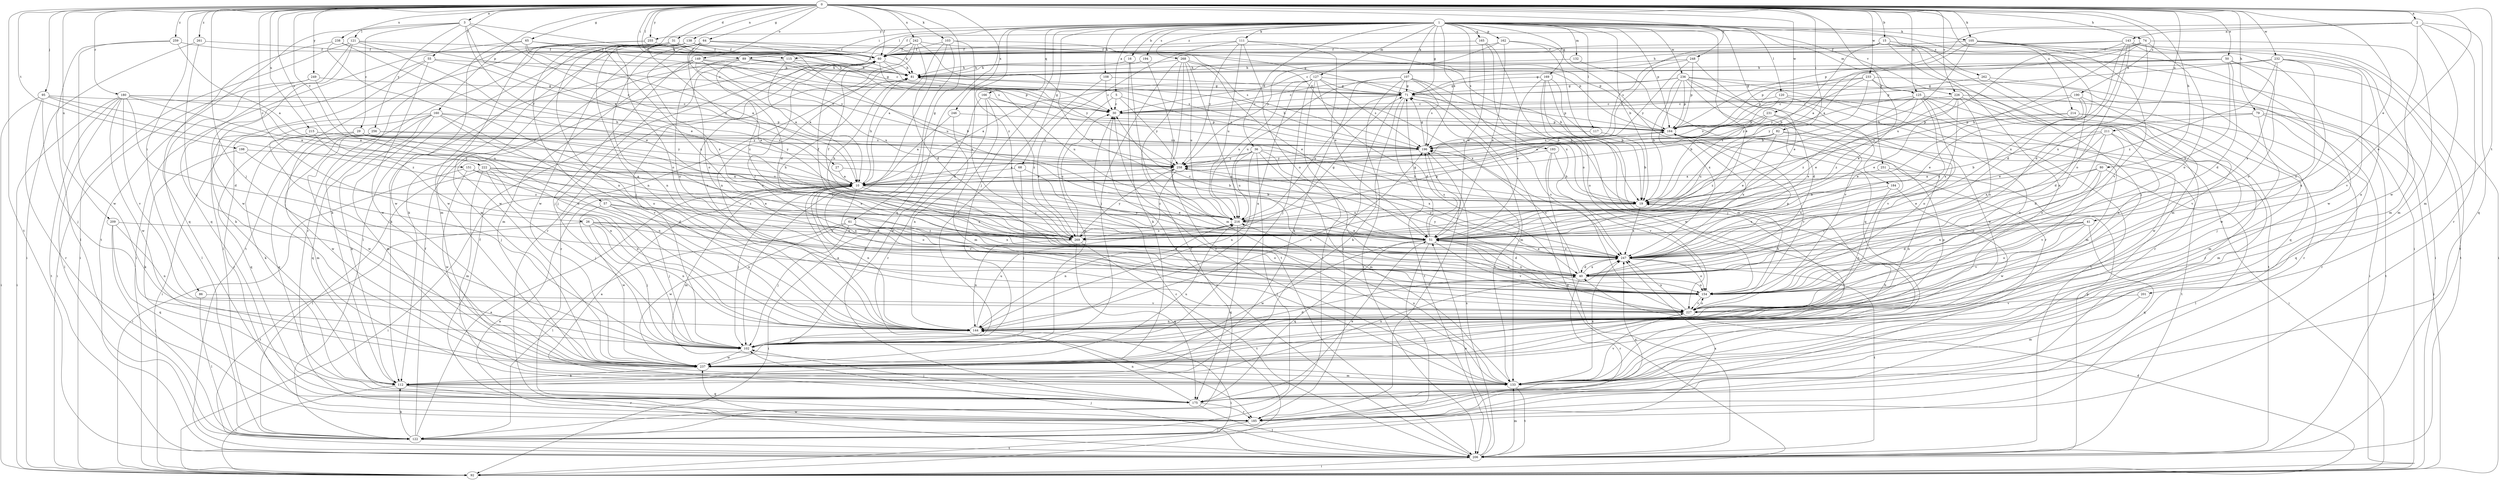strict digraph  {
0;
1;
2;
3;
5;
10;
15;
16;
19;
26;
27;
29;
30;
31;
36;
40;
41;
50;
51;
55;
57;
60;
61;
64;
65;
68;
71;
74;
79;
80;
81;
82;
86;
89;
92;
95;
102;
103;
105;
107;
108;
111;
112;
115;
117;
120;
121;
122;
125;
127;
132;
133;
138;
143;
144;
149;
151;
154;
160;
162;
164;
165;
166;
169;
175;
180;
184;
185;
190;
193;
194;
196;
198;
201;
206;
209;
211;
214;
215;
216;
222;
226;
227;
231;
232;
233;
236;
237;
238;
242;
246;
247;
248;
249;
251;
255;
256;
258;
259;
261;
262;
268;
269;
0 -> 2  [label=a];
0 -> 3  [label=a];
0 -> 15  [label=b];
0 -> 26  [label=c];
0 -> 31  [label=d];
0 -> 41  [label=e];
0 -> 50  [label=e];
0 -> 55  [label=f];
0 -> 57  [label=f];
0 -> 60  [label=f];
0 -> 61  [label=g];
0 -> 64  [label=g];
0 -> 65  [label=g];
0 -> 74  [label=h];
0 -> 79  [label=h];
0 -> 80  [label=h];
0 -> 82  [label=i];
0 -> 86  [label=i];
0 -> 89  [label=i];
0 -> 95  [label=j];
0 -> 102  [label=j];
0 -> 103  [label=k];
0 -> 105  [label=k];
0 -> 115  [label=l];
0 -> 125  [label=m];
0 -> 138  [label=n];
0 -> 149  [label=o];
0 -> 151  [label=o];
0 -> 154  [label=o];
0 -> 160  [label=p];
0 -> 180  [label=r];
0 -> 190  [label=s];
0 -> 198  [label=t];
0 -> 201  [label=t];
0 -> 206  [label=t];
0 -> 209  [label=u];
0 -> 211  [label=u];
0 -> 214  [label=u];
0 -> 215  [label=u];
0 -> 222  [label=v];
0 -> 226  [label=v];
0 -> 231  [label=w];
0 -> 232  [label=w];
0 -> 233  [label=w];
0 -> 238  [label=x];
0 -> 242  [label=x];
0 -> 246  [label=x];
0 -> 248  [label=y];
0 -> 249  [label=y];
0 -> 251  [label=y];
0 -> 255  [label=y];
0 -> 259  [label=z];
0 -> 261  [label=z];
1 -> 5  [label=a];
1 -> 16  [label=b];
1 -> 19  [label=b];
1 -> 36  [label=d];
1 -> 51  [label=e];
1 -> 68  [label=g];
1 -> 71  [label=g];
1 -> 89  [label=i];
1 -> 92  [label=i];
1 -> 102  [label=j];
1 -> 105  [label=k];
1 -> 107  [label=k];
1 -> 108  [label=k];
1 -> 111  [label=k];
1 -> 115  [label=l];
1 -> 117  [label=l];
1 -> 120  [label=l];
1 -> 125  [label=m];
1 -> 127  [label=m];
1 -> 132  [label=m];
1 -> 162  [label=p];
1 -> 164  [label=p];
1 -> 165  [label=q];
1 -> 166  [label=q];
1 -> 169  [label=q];
1 -> 175  [label=q];
1 -> 184  [label=r];
1 -> 193  [label=s];
1 -> 194  [label=s];
1 -> 196  [label=s];
1 -> 226  [label=v];
1 -> 236  [label=w];
1 -> 255  [label=y];
1 -> 262  [label=z];
1 -> 268  [label=z];
1 -> 269  [label=z];
2 -> 60  [label=f];
2 -> 133  [label=m];
2 -> 143  [label=n];
2 -> 164  [label=p];
2 -> 175  [label=q];
2 -> 185  [label=r];
2 -> 237  [label=w];
3 -> 10  [label=a];
3 -> 27  [label=c];
3 -> 29  [label=c];
3 -> 51  [label=e];
3 -> 81  [label=h];
3 -> 121  [label=l];
3 -> 206  [label=t];
3 -> 256  [label=y];
5 -> 30  [label=c];
5 -> 196  [label=s];
5 -> 237  [label=w];
5 -> 258  [label=y];
10 -> 19  [label=b];
10 -> 51  [label=e];
10 -> 81  [label=h];
10 -> 92  [label=i];
10 -> 102  [label=j];
10 -> 133  [label=m];
10 -> 144  [label=n];
10 -> 154  [label=o];
10 -> 227  [label=v];
10 -> 247  [label=x];
15 -> 19  [label=b];
15 -> 60  [label=f];
15 -> 92  [label=i];
15 -> 102  [label=j];
15 -> 133  [label=m];
15 -> 144  [label=n];
15 -> 196  [label=s];
16 -> 81  [label=h];
16 -> 112  [label=k];
16 -> 133  [label=m];
19 -> 216  [label=u];
19 -> 247  [label=x];
26 -> 40  [label=d];
26 -> 51  [label=e];
26 -> 102  [label=j];
26 -> 144  [label=n];
26 -> 206  [label=t];
26 -> 269  [label=z];
27 -> 10  [label=a];
27 -> 19  [label=b];
29 -> 51  [label=e];
29 -> 112  [label=k];
29 -> 144  [label=n];
29 -> 175  [label=q];
29 -> 196  [label=s];
29 -> 237  [label=w];
29 -> 258  [label=y];
30 -> 164  [label=p];
31 -> 30  [label=c];
31 -> 60  [label=f];
31 -> 81  [label=h];
31 -> 133  [label=m];
31 -> 144  [label=n];
31 -> 185  [label=r];
31 -> 206  [label=t];
31 -> 247  [label=x];
36 -> 10  [label=a];
36 -> 19  [label=b];
36 -> 122  [label=l];
36 -> 133  [label=m];
36 -> 144  [label=n];
36 -> 216  [label=u];
36 -> 247  [label=x];
36 -> 258  [label=y];
40 -> 154  [label=o];
40 -> 164  [label=p];
40 -> 185  [label=r];
40 -> 196  [label=s];
40 -> 247  [label=x];
40 -> 258  [label=y];
41 -> 40  [label=d];
41 -> 154  [label=o];
41 -> 175  [label=q];
41 -> 227  [label=v];
41 -> 247  [label=x];
41 -> 269  [label=z];
50 -> 40  [label=d];
50 -> 71  [label=g];
50 -> 81  [label=h];
50 -> 154  [label=o];
50 -> 164  [label=p];
50 -> 206  [label=t];
50 -> 247  [label=x];
51 -> 30  [label=c];
51 -> 40  [label=d];
51 -> 60  [label=f];
51 -> 71  [label=g];
51 -> 122  [label=l];
51 -> 154  [label=o];
51 -> 175  [label=q];
51 -> 196  [label=s];
51 -> 227  [label=v];
51 -> 237  [label=w];
51 -> 247  [label=x];
55 -> 81  [label=h];
55 -> 112  [label=k];
55 -> 122  [label=l];
55 -> 237  [label=w];
55 -> 258  [label=y];
57 -> 102  [label=j];
57 -> 144  [label=n];
57 -> 216  [label=u];
57 -> 237  [label=w];
57 -> 247  [label=x];
60 -> 81  [label=h];
60 -> 196  [label=s];
60 -> 227  [label=v];
60 -> 258  [label=y];
61 -> 40  [label=d];
61 -> 92  [label=i];
61 -> 102  [label=j];
61 -> 122  [label=l];
61 -> 154  [label=o];
61 -> 237  [label=w];
61 -> 247  [label=x];
61 -> 269  [label=z];
64 -> 40  [label=d];
64 -> 60  [label=f];
64 -> 112  [label=k];
64 -> 144  [label=n];
64 -> 154  [label=o];
64 -> 196  [label=s];
64 -> 216  [label=u];
64 -> 237  [label=w];
64 -> 247  [label=x];
65 -> 10  [label=a];
65 -> 60  [label=f];
65 -> 92  [label=i];
65 -> 196  [label=s];
65 -> 237  [label=w];
65 -> 258  [label=y];
68 -> 10  [label=a];
68 -> 102  [label=j];
68 -> 247  [label=x];
71 -> 30  [label=c];
71 -> 112  [label=k];
71 -> 133  [label=m];
71 -> 164  [label=p];
71 -> 206  [label=t];
71 -> 216  [label=u];
74 -> 10  [label=a];
74 -> 19  [label=b];
74 -> 30  [label=c];
74 -> 60  [label=f];
74 -> 133  [label=m];
74 -> 154  [label=o];
74 -> 247  [label=x];
79 -> 51  [label=e];
79 -> 92  [label=i];
79 -> 102  [label=j];
79 -> 164  [label=p];
79 -> 175  [label=q];
80 -> 10  [label=a];
80 -> 51  [label=e];
80 -> 122  [label=l];
80 -> 154  [label=o];
80 -> 227  [label=v];
81 -> 71  [label=g];
81 -> 185  [label=r];
81 -> 216  [label=u];
82 -> 51  [label=e];
82 -> 92  [label=i];
82 -> 196  [label=s];
82 -> 206  [label=t];
82 -> 216  [label=u];
82 -> 269  [label=z];
86 -> 122  [label=l];
86 -> 227  [label=v];
89 -> 30  [label=c];
89 -> 71  [label=g];
89 -> 81  [label=h];
89 -> 154  [label=o];
89 -> 237  [label=w];
89 -> 269  [label=z];
92 -> 30  [label=c];
92 -> 40  [label=d];
92 -> 71  [label=g];
95 -> 10  [label=a];
95 -> 30  [label=c];
95 -> 92  [label=i];
95 -> 102  [label=j];
95 -> 185  [label=r];
95 -> 269  [label=z];
102 -> 40  [label=d];
102 -> 164  [label=p];
102 -> 237  [label=w];
103 -> 10  [label=a];
103 -> 60  [label=f];
103 -> 102  [label=j];
103 -> 164  [label=p];
103 -> 227  [label=v];
103 -> 247  [label=x];
105 -> 10  [label=a];
105 -> 19  [label=b];
105 -> 40  [label=d];
105 -> 60  [label=f];
105 -> 133  [label=m];
105 -> 227  [label=v];
105 -> 237  [label=w];
107 -> 19  [label=b];
107 -> 71  [label=g];
107 -> 112  [label=k];
107 -> 185  [label=r];
107 -> 196  [label=s];
107 -> 206  [label=t];
107 -> 216  [label=u];
107 -> 227  [label=v];
108 -> 30  [label=c];
108 -> 71  [label=g];
108 -> 102  [label=j];
111 -> 19  [label=b];
111 -> 51  [label=e];
111 -> 60  [label=f];
111 -> 154  [label=o];
111 -> 216  [label=u];
111 -> 258  [label=y];
111 -> 269  [label=z];
112 -> 92  [label=i];
112 -> 175  [label=q];
112 -> 185  [label=r];
112 -> 247  [label=x];
115 -> 10  [label=a];
115 -> 81  [label=h];
115 -> 102  [label=j];
115 -> 164  [label=p];
117 -> 19  [label=b];
117 -> 196  [label=s];
120 -> 19  [label=b];
120 -> 30  [label=c];
120 -> 133  [label=m];
120 -> 144  [label=n];
121 -> 19  [label=b];
121 -> 30  [label=c];
121 -> 60  [label=f];
121 -> 92  [label=i];
121 -> 175  [label=q];
121 -> 237  [label=w];
122 -> 10  [label=a];
122 -> 60  [label=f];
122 -> 112  [label=k];
122 -> 206  [label=t];
122 -> 247  [label=x];
125 -> 30  [label=c];
125 -> 51  [label=e];
125 -> 185  [label=r];
125 -> 206  [label=t];
125 -> 227  [label=v];
125 -> 237  [label=w];
125 -> 247  [label=x];
125 -> 258  [label=y];
125 -> 269  [label=z];
127 -> 10  [label=a];
127 -> 19  [label=b];
127 -> 40  [label=d];
127 -> 71  [label=g];
127 -> 102  [label=j];
127 -> 122  [label=l];
127 -> 144  [label=n];
127 -> 196  [label=s];
127 -> 216  [label=u];
132 -> 81  [label=h];
132 -> 185  [label=r];
133 -> 30  [label=c];
133 -> 196  [label=s];
133 -> 206  [label=t];
133 -> 216  [label=u];
133 -> 227  [label=v];
133 -> 247  [label=x];
138 -> 51  [label=e];
138 -> 60  [label=f];
138 -> 81  [label=h];
138 -> 122  [label=l];
138 -> 144  [label=n];
138 -> 154  [label=o];
138 -> 164  [label=p];
138 -> 237  [label=w];
143 -> 40  [label=d];
143 -> 60  [label=f];
143 -> 81  [label=h];
143 -> 92  [label=i];
143 -> 144  [label=n];
143 -> 154  [label=o];
143 -> 206  [label=t];
143 -> 216  [label=u];
143 -> 247  [label=x];
144 -> 10  [label=a];
144 -> 92  [label=i];
144 -> 102  [label=j];
144 -> 196  [label=s];
144 -> 216  [label=u];
149 -> 10  [label=a];
149 -> 19  [label=b];
149 -> 81  [label=h];
149 -> 102  [label=j];
149 -> 112  [label=k];
149 -> 133  [label=m];
149 -> 216  [label=u];
151 -> 10  [label=a];
151 -> 40  [label=d];
151 -> 51  [label=e];
151 -> 92  [label=i];
151 -> 237  [label=w];
154 -> 19  [label=b];
154 -> 51  [label=e];
154 -> 60  [label=f];
154 -> 227  [label=v];
160 -> 92  [label=i];
160 -> 112  [label=k];
160 -> 133  [label=m];
160 -> 154  [label=o];
160 -> 164  [label=p];
160 -> 175  [label=q];
160 -> 185  [label=r];
160 -> 227  [label=v];
160 -> 258  [label=y];
162 -> 51  [label=e];
162 -> 60  [label=f];
162 -> 133  [label=m];
162 -> 175  [label=q];
162 -> 258  [label=y];
164 -> 196  [label=s];
164 -> 227  [label=v];
164 -> 247  [label=x];
165 -> 51  [label=e];
165 -> 60  [label=f];
165 -> 154  [label=o];
165 -> 247  [label=x];
166 -> 30  [label=c];
166 -> 133  [label=m];
166 -> 185  [label=r];
166 -> 237  [label=w];
166 -> 269  [label=z];
169 -> 19  [label=b];
169 -> 51  [label=e];
169 -> 71  [label=g];
169 -> 102  [label=j];
169 -> 154  [label=o];
169 -> 237  [label=w];
175 -> 10  [label=a];
175 -> 51  [label=e];
175 -> 102  [label=j];
175 -> 144  [label=n];
175 -> 185  [label=r];
175 -> 206  [label=t];
180 -> 10  [label=a];
180 -> 30  [label=c];
180 -> 40  [label=d];
180 -> 92  [label=i];
180 -> 122  [label=l];
180 -> 206  [label=t];
180 -> 216  [label=u];
180 -> 227  [label=v];
180 -> 237  [label=w];
184 -> 19  [label=b];
184 -> 144  [label=n];
184 -> 237  [label=w];
184 -> 247  [label=x];
185 -> 60  [label=f];
185 -> 122  [label=l];
185 -> 247  [label=x];
190 -> 30  [label=c];
190 -> 40  [label=d];
190 -> 51  [label=e];
190 -> 227  [label=v];
190 -> 258  [label=y];
193 -> 19  [label=b];
193 -> 206  [label=t];
193 -> 227  [label=v];
193 -> 258  [label=y];
194 -> 81  [label=h];
194 -> 216  [label=u];
196 -> 71  [label=g];
196 -> 81  [label=h];
196 -> 185  [label=r];
196 -> 258  [label=y];
198 -> 112  [label=k];
198 -> 258  [label=y];
198 -> 269  [label=z];
201 -> 133  [label=m];
201 -> 227  [label=v];
206 -> 10  [label=a];
206 -> 30  [label=c];
206 -> 51  [label=e];
206 -> 92  [label=i];
206 -> 102  [label=j];
206 -> 133  [label=m];
206 -> 164  [label=p];
206 -> 196  [label=s];
206 -> 237  [label=w];
209 -> 51  [label=e];
209 -> 122  [label=l];
209 -> 144  [label=n];
209 -> 175  [label=q];
211 -> 19  [label=b];
211 -> 40  [label=d];
211 -> 133  [label=m];
211 -> 154  [label=o];
211 -> 196  [label=s];
211 -> 247  [label=x];
214 -> 51  [label=e];
214 -> 133  [label=m];
214 -> 164  [label=p];
214 -> 185  [label=r];
215 -> 102  [label=j];
215 -> 144  [label=n];
215 -> 196  [label=s];
215 -> 258  [label=y];
216 -> 51  [label=e];
216 -> 144  [label=n];
216 -> 164  [label=p];
216 -> 175  [label=q];
216 -> 269  [label=z];
222 -> 10  [label=a];
222 -> 51  [label=e];
222 -> 102  [label=j];
222 -> 122  [label=l];
222 -> 133  [label=m];
222 -> 144  [label=n];
222 -> 269  [label=z];
226 -> 30  [label=c];
226 -> 51  [label=e];
226 -> 144  [label=n];
226 -> 154  [label=o];
226 -> 185  [label=r];
226 -> 247  [label=x];
226 -> 269  [label=z];
227 -> 144  [label=n];
227 -> 154  [label=o];
227 -> 247  [label=x];
231 -> 10  [label=a];
231 -> 51  [label=e];
231 -> 154  [label=o];
231 -> 164  [label=p];
231 -> 196  [label=s];
232 -> 81  [label=h];
232 -> 144  [label=n];
232 -> 154  [label=o];
232 -> 164  [label=p];
232 -> 227  [label=v];
232 -> 247  [label=x];
232 -> 269  [label=z];
233 -> 19  [label=b];
233 -> 51  [label=e];
233 -> 71  [label=g];
233 -> 164  [label=p];
233 -> 175  [label=q];
233 -> 237  [label=w];
233 -> 258  [label=y];
236 -> 19  [label=b];
236 -> 30  [label=c];
236 -> 40  [label=d];
236 -> 71  [label=g];
236 -> 164  [label=p];
236 -> 185  [label=r];
236 -> 206  [label=t];
236 -> 227  [label=v];
236 -> 237  [label=w];
236 -> 247  [label=x];
237 -> 19  [label=b];
237 -> 112  [label=k];
237 -> 133  [label=m];
237 -> 216  [label=u];
238 -> 51  [label=e];
238 -> 60  [label=f];
238 -> 175  [label=q];
238 -> 269  [label=z];
242 -> 40  [label=d];
242 -> 51  [label=e];
242 -> 60  [label=f];
242 -> 71  [label=g];
242 -> 102  [label=j];
242 -> 144  [label=n];
242 -> 185  [label=r];
246 -> 10  [label=a];
246 -> 144  [label=n];
246 -> 164  [label=p];
247 -> 40  [label=d];
247 -> 51  [label=e];
247 -> 81  [label=h];
247 -> 154  [label=o];
247 -> 206  [label=t];
247 -> 258  [label=y];
248 -> 51  [label=e];
248 -> 81  [label=h];
248 -> 164  [label=p];
248 -> 196  [label=s];
248 -> 258  [label=y];
249 -> 71  [label=g];
249 -> 92  [label=i];
249 -> 122  [label=l];
249 -> 144  [label=n];
251 -> 10  [label=a];
251 -> 144  [label=n];
251 -> 247  [label=x];
255 -> 60  [label=f];
255 -> 112  [label=k];
255 -> 237  [label=w];
256 -> 133  [label=m];
256 -> 175  [label=q];
256 -> 196  [label=s];
256 -> 216  [label=u];
256 -> 237  [label=w];
258 -> 10  [label=a];
258 -> 269  [label=z];
259 -> 10  [label=a];
259 -> 60  [label=f];
259 -> 122  [label=l];
259 -> 237  [label=w];
261 -> 60  [label=f];
261 -> 92  [label=i];
261 -> 102  [label=j];
262 -> 71  [label=g];
262 -> 92  [label=i];
262 -> 206  [label=t];
268 -> 51  [label=e];
268 -> 81  [label=h];
268 -> 102  [label=j];
268 -> 122  [label=l];
268 -> 154  [label=o];
268 -> 206  [label=t];
268 -> 216  [label=u];
268 -> 247  [label=x];
269 -> 30  [label=c];
269 -> 60  [label=f];
269 -> 71  [label=g];
269 -> 81  [label=h];
269 -> 144  [label=n];
269 -> 175  [label=q];
269 -> 206  [label=t];
269 -> 258  [label=y];
}
